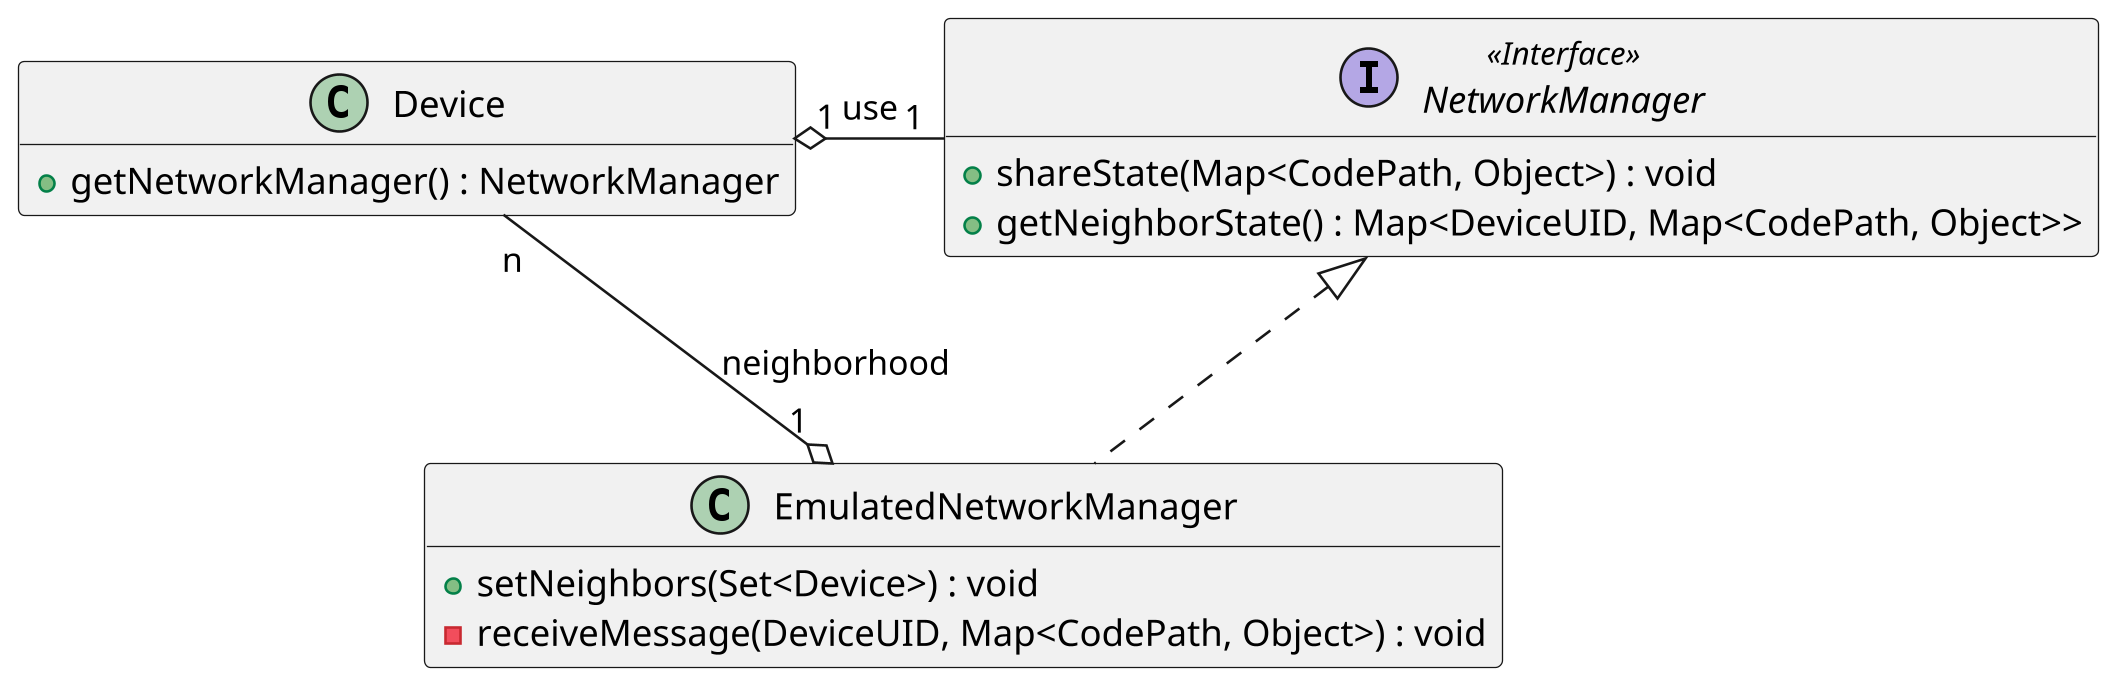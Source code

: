 @startuml

skinparam dpi 250
hide empty members

Device "1" o- "1" NetworkManager : use
NetworkManager <|.. EmulatedNetworkManager
EmulatedNetworkManager "1" o- "n" Device : neighborhood
interface NetworkManager <<Interface>> {
  +shareState(Map<CodePath, Object>) : void
  +getNeighborState() : Map<DeviceUID, Map<CodePath, Object>>
}
class EmulatedNetworkManager {
  +setNeighbors(Set<Device>) : void
  -receiveMessage(DeviceUID, Map<CodePath, Object>) : void
}
class Device {
  +getNetworkManager() : NetworkManager
}
@enduml